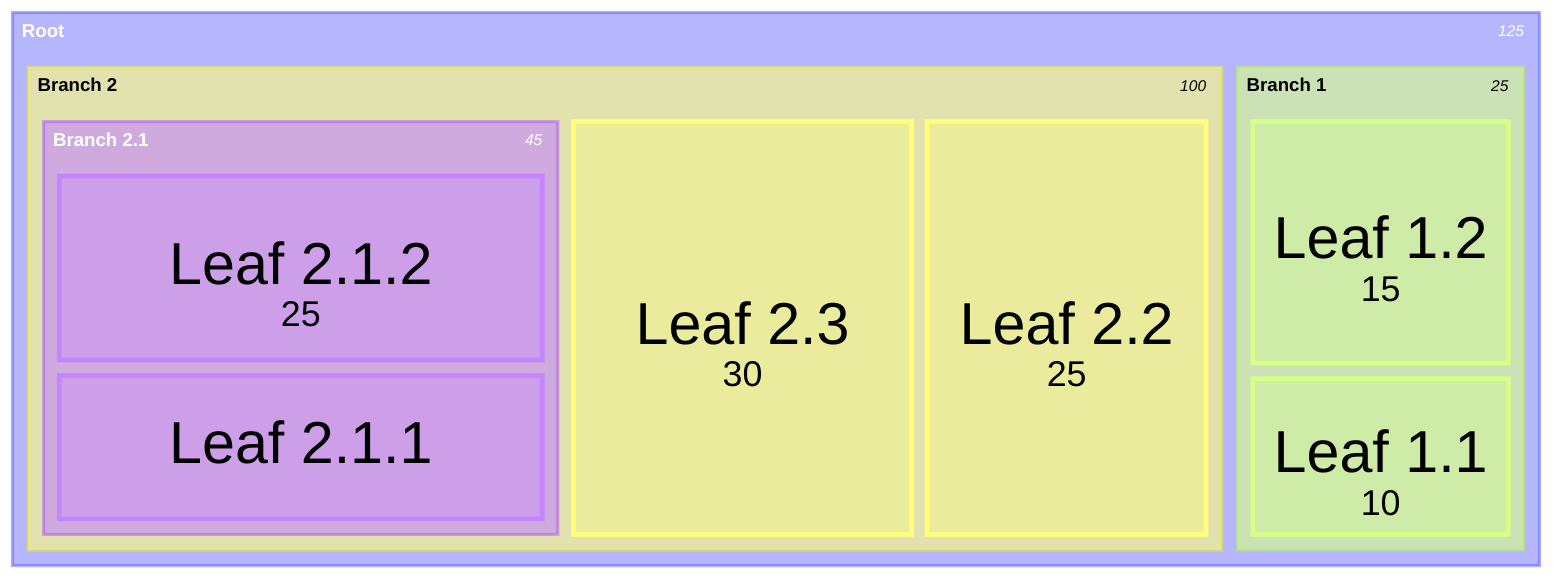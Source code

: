 treemap
    "Root"
        "Branch 1"
            "Leaf 1.1": 10
            "Leaf 1.2": 15
        "Branch 2"
            "Branch 2.1"
                "Leaf 2.1.1": 20
                "Leaf 2.1.2": 25
            "Leaf 2.2": 25
            "Leaf 2.3": 30